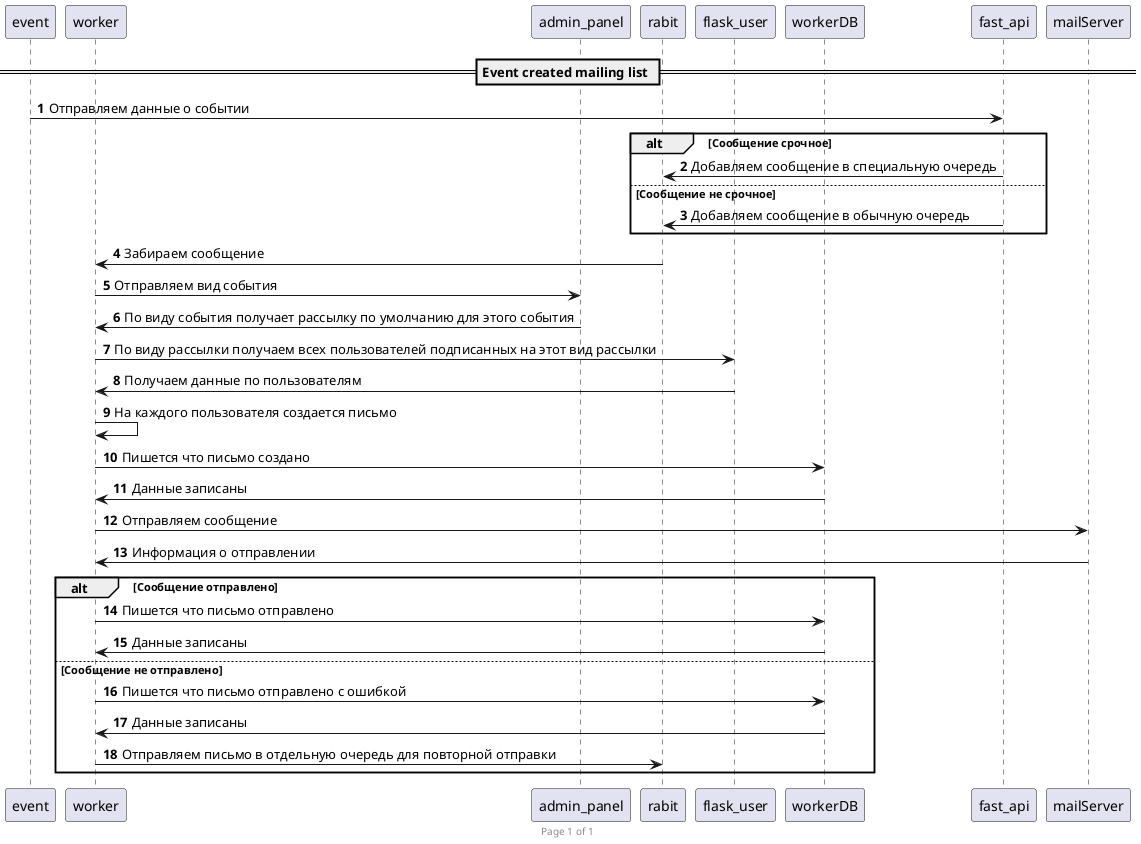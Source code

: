 @startuml
autonumber
footer Page %page% of %lastpage%
participant event
participant worker
participant admin_panel
participant rabit
participant flask_user
participant workerDB
participant fast_api

== Event created mailing list ==
event->fast_api: Отправляем данные о событии
alt Сообщение срочное
    fast_api->rabit: Добавляем сообщение в специальную очередь
else Сообщение не срочное
    fast_api->rabit: Добавляем сообщение в обычную очередь
end
rabit->worker: Забираем сообщение
worker->admin_panel: Отправляем вид события
admin_panel->worker: По виду события получает рассылку по умолчанию для этого события
worker->flask_user: По виду рассылки получаем всех пользователей подписанных на этот вид рассылки
flask_user->worker: Получаем данные по пользователям
worker->worker: На каждого пользователя создается письмо
worker->workerDB: Пишется что письмо создано
workerDB->worker: Данные записаны
worker->mailServer: Отправляем сообщение
mailServer->worker: Информация о отправлении
alt Сообщение отправлено
    worker->workerDB: Пишется что письмо отправлено
    workerDB->worker: Данные записаны
else Сообщение не отправлено
    worker->workerDB: Пишется что письмо отправлено с ошибкой
    workerDB->worker: Данные записаны
    worker->rabit: Отправляем письмо в отдельную очередь для повторной отправки
end
@enduml
